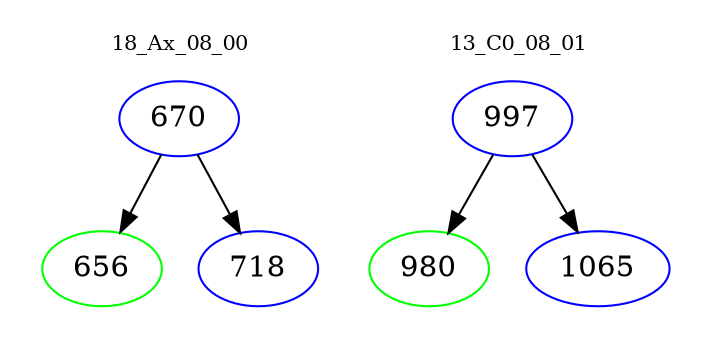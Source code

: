digraph{
subgraph cluster_0 {
color = white
label = "18_Ax_08_00";
fontsize=10;
T0_670 [label="670", color="blue"]
T0_670 -> T0_656 [color="black"]
T0_656 [label="656", color="green"]
T0_670 -> T0_718 [color="black"]
T0_718 [label="718", color="blue"]
}
subgraph cluster_1 {
color = white
label = "13_C0_08_01";
fontsize=10;
T1_997 [label="997", color="blue"]
T1_997 -> T1_980 [color="black"]
T1_980 [label="980", color="green"]
T1_997 -> T1_1065 [color="black"]
T1_1065 [label="1065", color="blue"]
}
}
